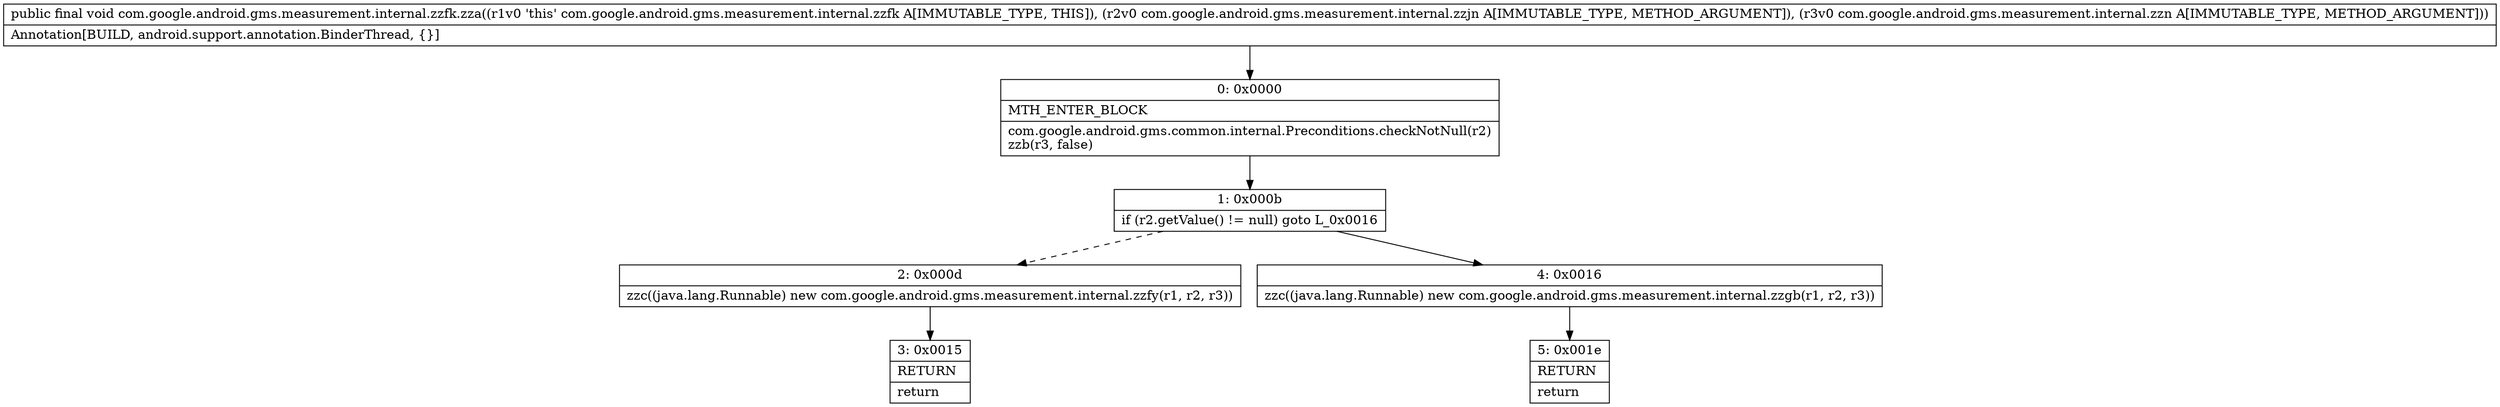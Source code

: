 digraph "CFG forcom.google.android.gms.measurement.internal.zzfk.zza(Lcom\/google\/android\/gms\/measurement\/internal\/zzjn;Lcom\/google\/android\/gms\/measurement\/internal\/zzn;)V" {
Node_0 [shape=record,label="{0\:\ 0x0000|MTH_ENTER_BLOCK\l|com.google.android.gms.common.internal.Preconditions.checkNotNull(r2)\lzzb(r3, false)\l}"];
Node_1 [shape=record,label="{1\:\ 0x000b|if (r2.getValue() != null) goto L_0x0016\l}"];
Node_2 [shape=record,label="{2\:\ 0x000d|zzc((java.lang.Runnable) new com.google.android.gms.measurement.internal.zzfy(r1, r2, r3))\l}"];
Node_3 [shape=record,label="{3\:\ 0x0015|RETURN\l|return\l}"];
Node_4 [shape=record,label="{4\:\ 0x0016|zzc((java.lang.Runnable) new com.google.android.gms.measurement.internal.zzgb(r1, r2, r3))\l}"];
Node_5 [shape=record,label="{5\:\ 0x001e|RETURN\l|return\l}"];
MethodNode[shape=record,label="{public final void com.google.android.gms.measurement.internal.zzfk.zza((r1v0 'this' com.google.android.gms.measurement.internal.zzfk A[IMMUTABLE_TYPE, THIS]), (r2v0 com.google.android.gms.measurement.internal.zzjn A[IMMUTABLE_TYPE, METHOD_ARGUMENT]), (r3v0 com.google.android.gms.measurement.internal.zzn A[IMMUTABLE_TYPE, METHOD_ARGUMENT]))  | Annotation[BUILD, android.support.annotation.BinderThread, \{\}]\l}"];
MethodNode -> Node_0;
Node_0 -> Node_1;
Node_1 -> Node_2[style=dashed];
Node_1 -> Node_4;
Node_2 -> Node_3;
Node_4 -> Node_5;
}

